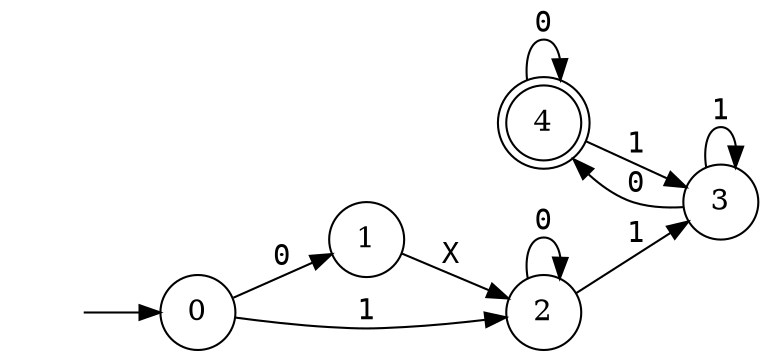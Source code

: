 digraph MONA_DFA {
 rankdir = LR;
 center = true;
 size = "7.5,10.5";
 edge [fontname = Courier];
 node [height = .5, width = .5];
 node [shape = doublecircle]; 4;
 node [shape = circle]; 0; 1; 2; 3;
 node [shape = box];
 init [shape = plaintext, label = ""];
 init -> 0;
 0 -> 1 [label="0"];
 0 -> 2 [label="1"];
 1 -> 2 [label="X"];
 2 -> 2 [label="0"];
 2 -> 3 [label="1"];
 3 -> 3 [label="1"];
 3 -> 4 [label="0"];
 4 -> 3 [label="1"];
 4 -> 4 [label="0"];
}
